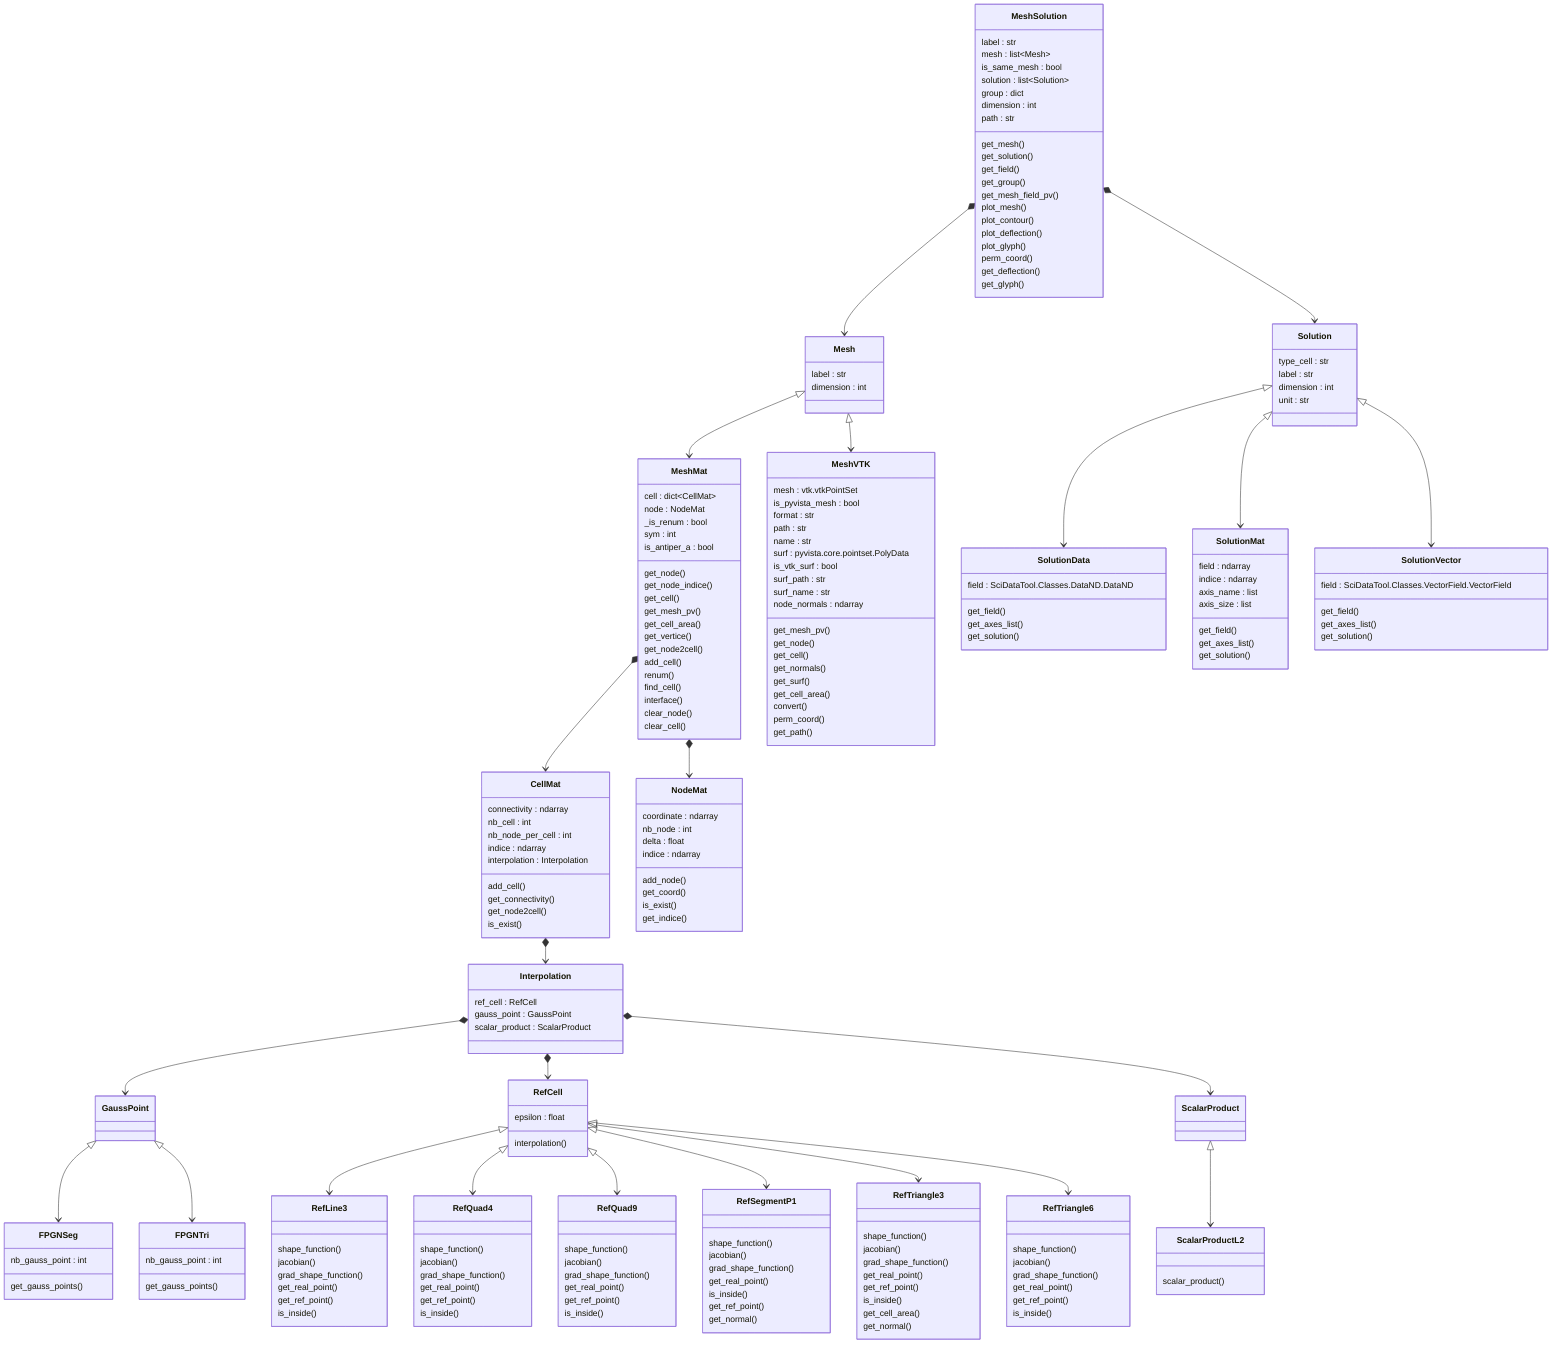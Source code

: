 classDiagram
direction TB
class CellMat{
	connectivity : ndarray
	nb_cell : int
	nb_node_per_cell : int
	indice : ndarray
	interpolation : Interpolation
	add_cell()
	get_connectivity()
	get_node2cell()
	is_exist()
}
class FPGNSeg{
	nb_gauss_point : int
	get_gauss_points()
}
class FPGNTri{
	nb_gauss_point : int
	get_gauss_points()
}
class GaussPoint{
}
class Interpolation{
	ref_cell : RefCell
	gauss_point : GaussPoint
	scalar_product : ScalarProduct
}
class Mesh{
	label : str
	dimension : int
}
class MeshMat{
	cell : dict~CellMat~
	node : NodeMat
	_is_renum : bool
	sym : int
	is_antiper_a : bool
	get_node()
	get_node_indice()
	get_cell()
	get_mesh_pv()
	get_cell_area()
	get_vertice()
	get_node2cell()
	add_cell()
	renum()
	find_cell()
	interface()
	clear_node()
	clear_cell()
}
class MeshSolution{
	label : str
	mesh : list~Mesh~
	is_same_mesh : bool
	solution : list~Solution~
	group : dict
	dimension : int
	path : str
	get_mesh()
	get_solution()
	get_field()
	get_group()
	get_mesh_field_pv()
	plot_mesh()
	plot_contour()
	plot_deflection()
	plot_glyph()
	perm_coord()
	get_deflection()
	get_glyph()
}
class MeshVTK{
	mesh : vtk.vtkPointSet
	is_pyvista_mesh : bool
	format : str
	path : str
	name : str
	surf : pyvista.core.pointset.PolyData
	is_vtk_surf : bool
	surf_path : str
	surf_name : str
	node_normals : ndarray
	get_mesh_pv()
	get_node()
	get_cell()
	get_normals()
	get_surf()
	get_cell_area()
	convert()
	perm_coord()
	get_path()
}
class NodeMat{
	coordinate : ndarray
	nb_node : int
	delta : float
	indice : ndarray
	add_node()
	get_coord()
	is_exist()
	get_indice()
}
class RefCell{
	epsilon : float
	interpolation()
}
class RefLine3{
	shape_function()
	jacobian()
	grad_shape_function()
	get_real_point()
	get_ref_point()
	is_inside()
}
class RefQuad4{
	shape_function()
	jacobian()
	grad_shape_function()
	get_real_point()
	get_ref_point()
	is_inside()
}
class RefQuad9{
	shape_function()
	jacobian()
	grad_shape_function()
	get_real_point()
	get_ref_point()
	is_inside()
}
class RefSegmentP1{
	shape_function()
	jacobian()
	grad_shape_function()
	get_real_point()
	is_inside()
	get_ref_point()
	get_normal()
}
class RefTriangle3{
	shape_function()
	jacobian()
	grad_shape_function()
	get_real_point()
	get_ref_point()
	is_inside()
	get_cell_area()
	get_normal()
}
class RefTriangle6{
	shape_function()
	jacobian()
	grad_shape_function()
	get_real_point()
	get_ref_point()
	is_inside()
}
class ScalarProduct{
}
class ScalarProductL2{
	scalar_product()
}
class Solution{
	type_cell : str
	label : str
	dimension : int
	unit : str
}
class SolutionData{
	field : SciDataTool.Classes.DataND.DataND
	get_field()
	get_axes_list()
	get_solution()
}
class SolutionMat{
	field : ndarray
	indice : ndarray
	axis_name : list
	axis_size : list
	get_field()
	get_axes_list()
	get_solution()
}
class SolutionVector{
	field : SciDataTool.Classes.VectorField.VectorField
	get_field()
	get_axes_list()
	get_solution()
}
CellMat *--> Interpolation
GaussPoint  <|--> FPGNSeg
GaussPoint  <|--> FPGNTri
Interpolation *--> GaussPoint
Interpolation *--> RefCell
Interpolation *--> ScalarProduct
Mesh  <|--> MeshMat
Mesh  <|--> MeshVTK
MeshMat *--> CellMat
MeshMat *--> NodeMat
MeshSolution *--> Mesh
MeshSolution *--> Solution
RefCell  <|--> RefLine3
RefCell  <|--> RefQuad4
RefCell  <|--> RefQuad9
RefCell  <|--> RefSegmentP1
RefCell  <|--> RefTriangle3
RefCell  <|--> RefTriangle6
ScalarProduct  <|--> ScalarProductL2
Solution  <|--> SolutionData
Solution  <|--> SolutionMat
Solution  <|--> SolutionVector